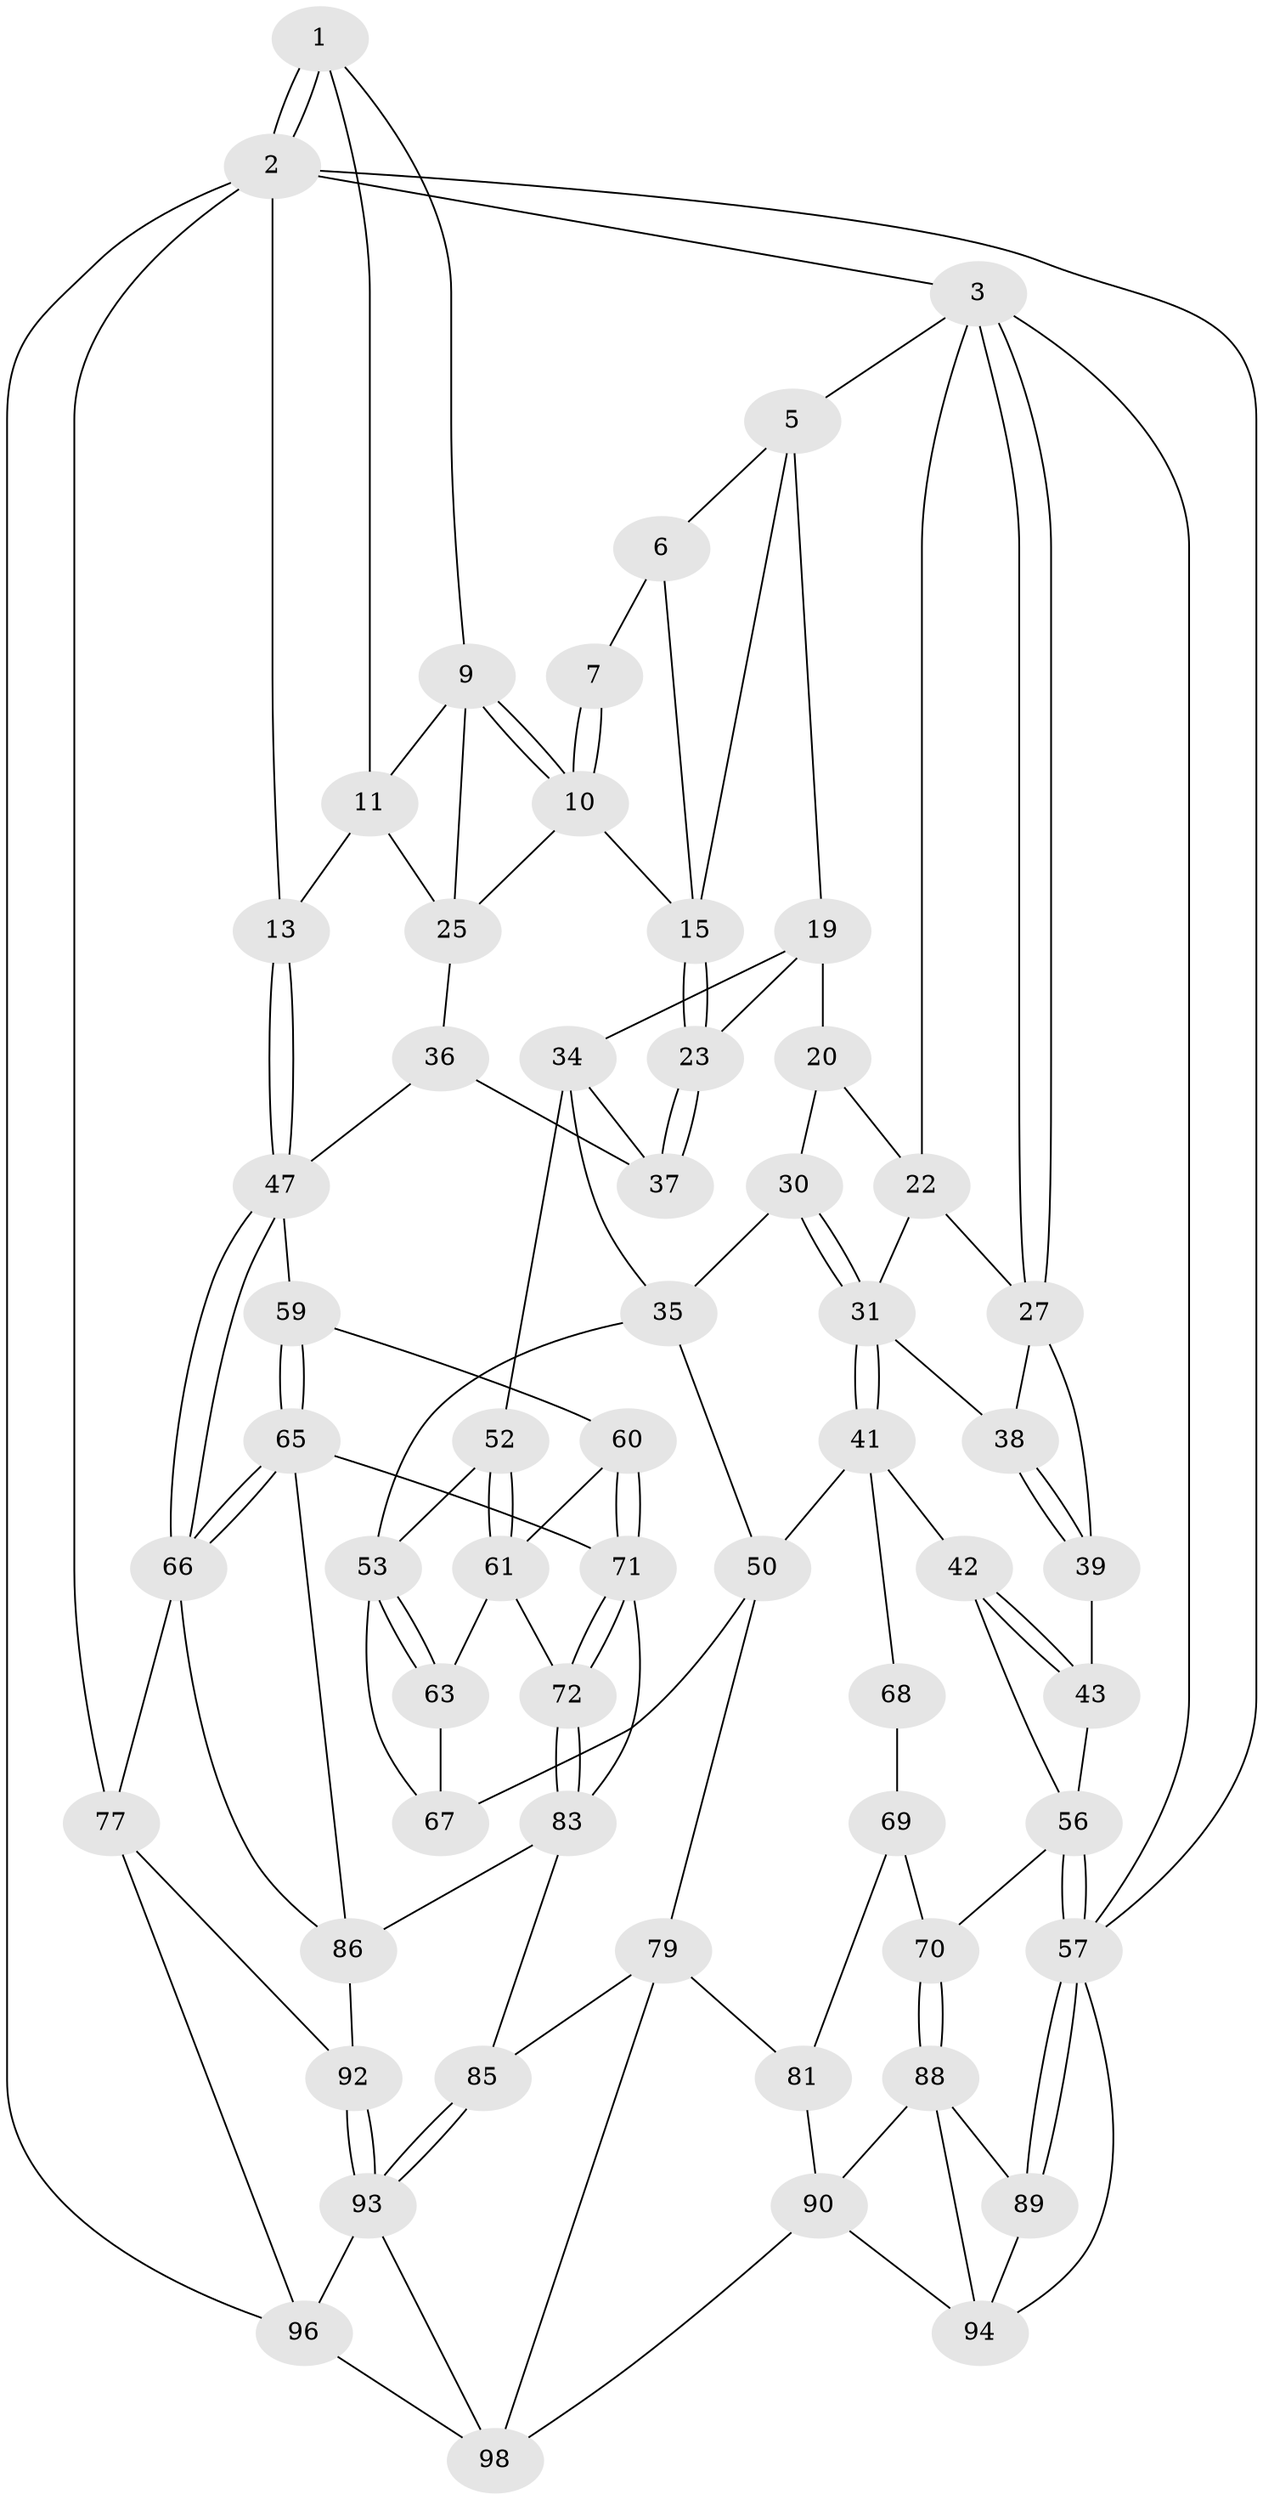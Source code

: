 // original degree distribution, {3: 0.0196078431372549, 5: 0.47058823529411764, 6: 0.24509803921568626, 4: 0.2647058823529412}
// Generated by graph-tools (version 1.1) at 2025/38/02/21/25 10:38:58]
// undirected, 60 vertices, 132 edges
graph export_dot {
graph [start="1"]
  node [color=gray90,style=filled];
  1 [pos="+0.824765799091662+0",super="+8"];
  2 [pos="+1+0",super="+76"];
  3 [pos="+0+0",super="+4"];
  5 [pos="+0.3836998531261007+0",super="+18"];
  6 [pos="+0.6763178286382986+0"];
  7 [pos="+0.7692750603941549+0"];
  9 [pos="+0.816220149402172+0.09222371047901602",super="+17"];
  10 [pos="+0.7821230324904465+0.10940178713892103",super="+14"];
  11 [pos="+0.876683208911856+0.03378529278919081",super="+12"];
  13 [pos="+1+0.19747281317624193"];
  15 [pos="+0.7116731477150329+0.15282473075600486",super="+16"];
  19 [pos="+0.5392406190326366+0.15496834640767373",super="+24"];
  20 [pos="+0.48064722637101454+0.14542024483808524",super="+21"];
  22 [pos="+0.3095927015317159+0",super="+29"];
  23 [pos="+0.6940239315365413+0.20078173182638545"];
  25 [pos="+1+0.21678408984051195",super="+26"];
  27 [pos="+0+0.10084917751393468",super="+28"];
  30 [pos="+0.27466736852304596+0.28861474863735265",super="+33"];
  31 [pos="+0.26224085132024577+0.3023723562553438",super="+32"];
  34 [pos="+0.6285858954922644+0.2805533654987867",super="+45"];
  35 [pos="+0.49303554408255834+0.3419275198054613",super="+49"];
  36 [pos="+0.920513868977338+0.2791641740597598",super="+46"];
  37 [pos="+0.8461210955526434+0.27726052663734924",super="+44"];
  38 [pos="+0.07626637504142808+0.28539073724908515"];
  39 [pos="+0.07599601144737067+0.3029765506779843",super="+40"];
  41 [pos="+0.2312845310095516+0.4028855311986946",super="+51"];
  42 [pos="+0.17991107978616216+0.4294854529087854"];
  43 [pos="+0.08868790073517889+0.37205360321005326",super="+55"];
  47 [pos="+1+0.3540453757654983",super="+48"];
  50 [pos="+0.44137079926600337+0.5037302250558787",super="+75"];
  52 [pos="+0.6763828887163937+0.45001848322525817"];
  53 [pos="+0.6603608294632848+0.4575348084419603",super="+54"];
  56 [pos="+0+0.5685483748075413",super="+64"];
  57 [pos="+0+0.7538877159356379",super="+58"];
  59 [pos="+0.8823867273482783+0.49092924242943076"];
  60 [pos="+0.7647663512457404+0.5342462628311332"];
  61 [pos="+0.6943403947568795+0.4763969289998796",super="+62"];
  63 [pos="+0.6365070234804477+0.6325528352238363"];
  65 [pos="+0.9505682450020874+0.5999757323661592",super="+73"];
  66 [pos="+1+0.5764584185948751",super="+78"];
  67 [pos="+0.6180601472350837+0.6323259451529071"];
  68 [pos="+0.3981050511348301+0.5415110386382965"];
  69 [pos="+0.2539946801327574+0.6456092452552848",super="+82"];
  70 [pos="+0.16597040857662398+0.6567323766820333"];
  71 [pos="+0.7688830507421023+0.5845315546038169",super="+74"];
  72 [pos="+0.7098915177997392+0.6592144238898191"];
  77 [pos="+1+1",super="+95"];
  79 [pos="+0.5124406943238754+0.801190813030551",super="+80"];
  81 [pos="+0.43253636711936533+0.8265585198664044"];
  83 [pos="+0.7440056791737872+0.746482911811199",super="+84"];
  85 [pos="+0.7332393921567273+0.7964592926239159"];
  86 [pos="+0.9137661191140369+0.7442574973438517",super="+87"];
  88 [pos="+0.16055650079706515+0.681703492094969",super="+91"];
  89 [pos="+0.11356569154544069+0.7433557282284954"];
  90 [pos="+0.3690698057655185+0.8436064312659025",super="+99"];
  92 [pos="+0.888375054985795+0.8438307965231566"];
  93 [pos="+0.7560953746957094+0.8591653849885732",super="+97"];
  94 [pos="+0.14043296985501538+0.8835668885731058",super="+100"];
  96 [pos="+0.7650226685035609+0.9370778397598072",super="+102"];
  98 [pos="+0.5000089149693461+0.942615770234725",super="+101"];
  1 -- 2;
  1 -- 2;
  1 -- 11;
  1 -- 9;
  2 -- 3;
  2 -- 13;
  2 -- 57;
  2 -- 77;
  2 -- 96;
  3 -- 27;
  3 -- 27;
  3 -- 57;
  3 -- 5;
  3 -- 22;
  5 -- 6;
  5 -- 19;
  5 -- 15;
  6 -- 7;
  6 -- 15;
  7 -- 10;
  7 -- 10;
  9 -- 10;
  9 -- 10;
  9 -- 11;
  9 -- 25;
  10 -- 15;
  10 -- 25;
  11 -- 25;
  11 -- 13;
  13 -- 47;
  13 -- 47;
  15 -- 23;
  15 -- 23;
  19 -- 20;
  19 -- 34;
  19 -- 23;
  20 -- 30 [weight=2];
  20 -- 22;
  22 -- 27;
  22 -- 31;
  23 -- 37;
  23 -- 37;
  25 -- 36;
  27 -- 38;
  27 -- 39;
  30 -- 31;
  30 -- 31;
  30 -- 35;
  31 -- 41;
  31 -- 41;
  31 -- 38;
  34 -- 35;
  34 -- 52;
  34 -- 37;
  35 -- 50;
  35 -- 53;
  36 -- 37 [weight=2];
  36 -- 47;
  38 -- 39;
  38 -- 39;
  39 -- 43 [weight=2];
  41 -- 42;
  41 -- 50;
  41 -- 68;
  42 -- 43;
  42 -- 43;
  42 -- 56;
  43 -- 56;
  47 -- 66;
  47 -- 66;
  47 -- 59;
  50 -- 67;
  50 -- 79;
  52 -- 53;
  52 -- 61;
  52 -- 61;
  53 -- 63;
  53 -- 63;
  53 -- 67;
  56 -- 57;
  56 -- 57;
  56 -- 70;
  57 -- 89;
  57 -- 89;
  57 -- 94;
  59 -- 60;
  59 -- 65;
  59 -- 65;
  60 -- 61;
  60 -- 71;
  60 -- 71;
  61 -- 72;
  61 -- 63;
  63 -- 67;
  65 -- 66;
  65 -- 66;
  65 -- 86;
  65 -- 71;
  66 -- 77;
  66 -- 86;
  68 -- 69 [weight=2];
  69 -- 70;
  69 -- 81;
  70 -- 88;
  70 -- 88;
  71 -- 72;
  71 -- 72;
  71 -- 83;
  72 -- 83;
  72 -- 83;
  77 -- 96;
  77 -- 92;
  79 -- 85;
  79 -- 81;
  79 -- 98;
  81 -- 90;
  83 -- 85;
  83 -- 86;
  85 -- 93;
  85 -- 93;
  86 -- 92;
  88 -- 89;
  88 -- 90;
  88 -- 94;
  89 -- 94;
  90 -- 94;
  90 -- 98;
  92 -- 93;
  92 -- 93;
  93 -- 96;
  93 -- 98;
  96 -- 98;
}
